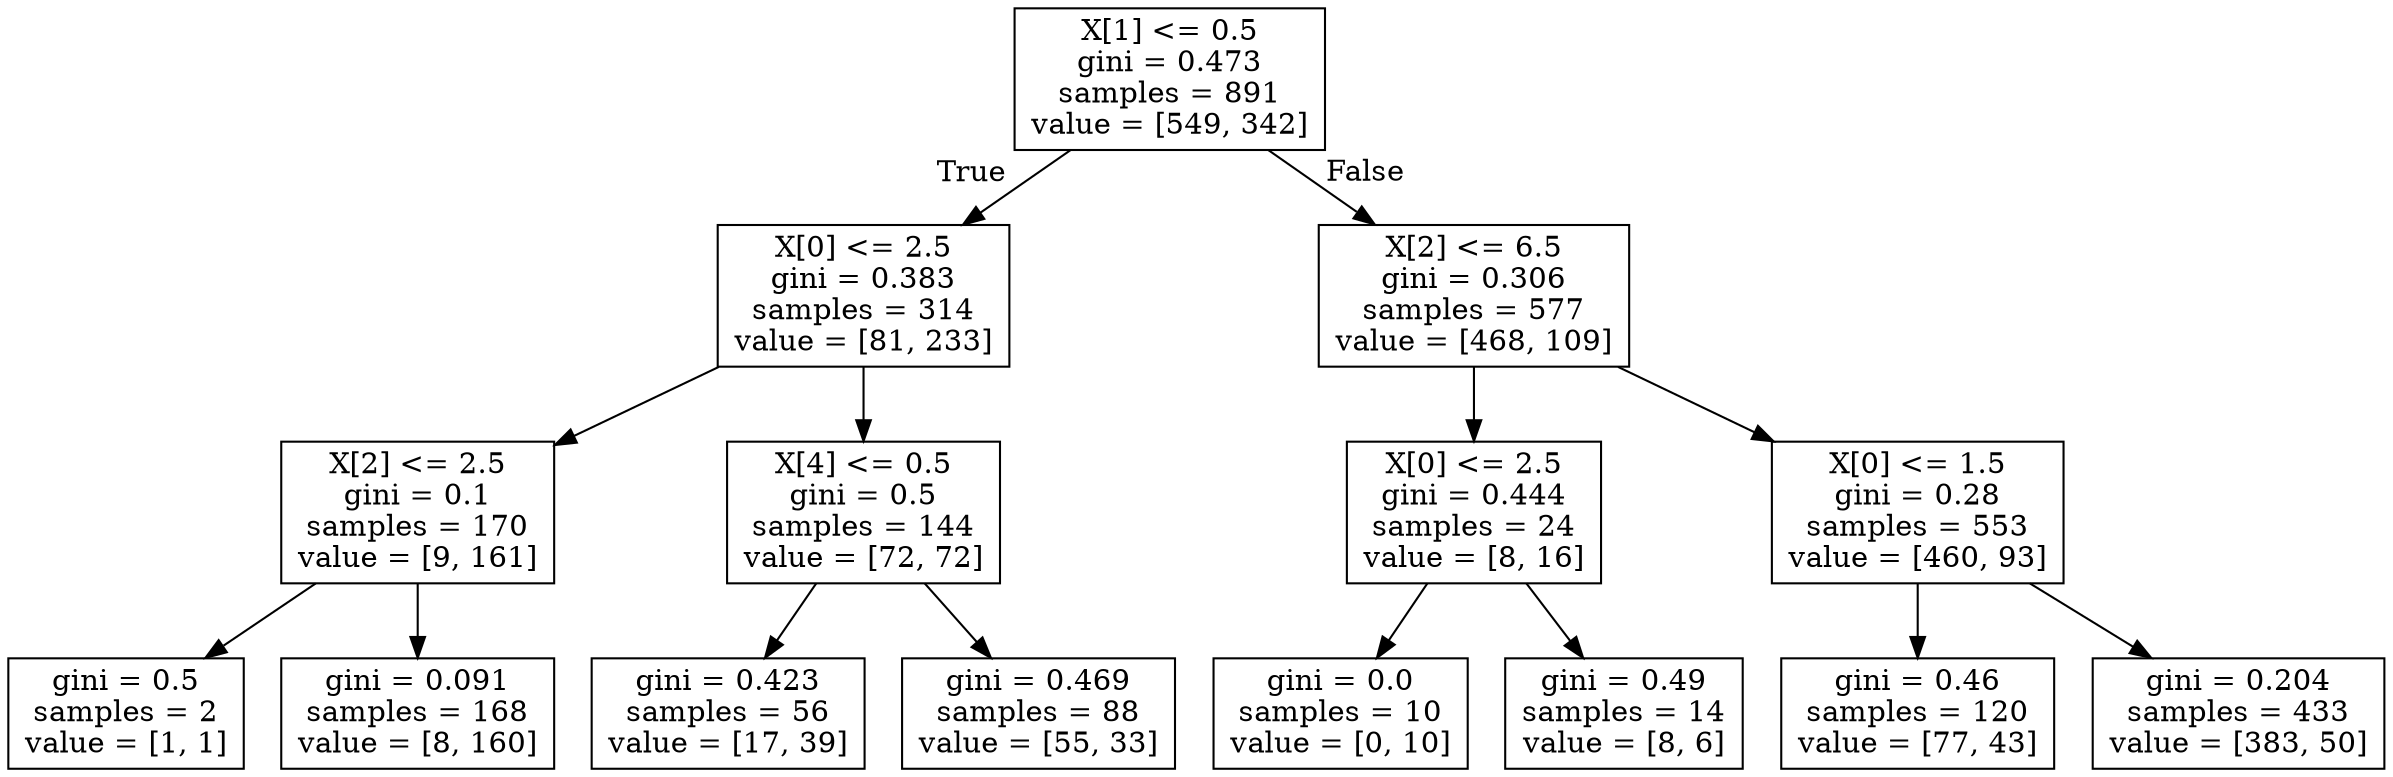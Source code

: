 digraph Tree {
node [shape=box] ;
0 [label="X[1] <= 0.5\ngini = 0.473\nsamples = 891\nvalue = [549, 342]"] ;
1 [label="X[0] <= 2.5\ngini = 0.383\nsamples = 314\nvalue = [81, 233]"] ;
0 -> 1 [labeldistance=2.5, labelangle=45, headlabel="True"] ;
2 [label="X[2] <= 2.5\ngini = 0.1\nsamples = 170\nvalue = [9, 161]"] ;
1 -> 2 ;
3 [label="gini = 0.5\nsamples = 2\nvalue = [1, 1]"] ;
2 -> 3 ;
4 [label="gini = 0.091\nsamples = 168\nvalue = [8, 160]"] ;
2 -> 4 ;
5 [label="X[4] <= 0.5\ngini = 0.5\nsamples = 144\nvalue = [72, 72]"] ;
1 -> 5 ;
6 [label="gini = 0.423\nsamples = 56\nvalue = [17, 39]"] ;
5 -> 6 ;
7 [label="gini = 0.469\nsamples = 88\nvalue = [55, 33]"] ;
5 -> 7 ;
8 [label="X[2] <= 6.5\ngini = 0.306\nsamples = 577\nvalue = [468, 109]"] ;
0 -> 8 [labeldistance=2.5, labelangle=-45, headlabel="False"] ;
9 [label="X[0] <= 2.5\ngini = 0.444\nsamples = 24\nvalue = [8, 16]"] ;
8 -> 9 ;
10 [label="gini = 0.0\nsamples = 10\nvalue = [0, 10]"] ;
9 -> 10 ;
11 [label="gini = 0.49\nsamples = 14\nvalue = [8, 6]"] ;
9 -> 11 ;
12 [label="X[0] <= 1.5\ngini = 0.28\nsamples = 553\nvalue = [460, 93]"] ;
8 -> 12 ;
13 [label="gini = 0.46\nsamples = 120\nvalue = [77, 43]"] ;
12 -> 13 ;
14 [label="gini = 0.204\nsamples = 433\nvalue = [383, 50]"] ;
12 -> 14 ;
}